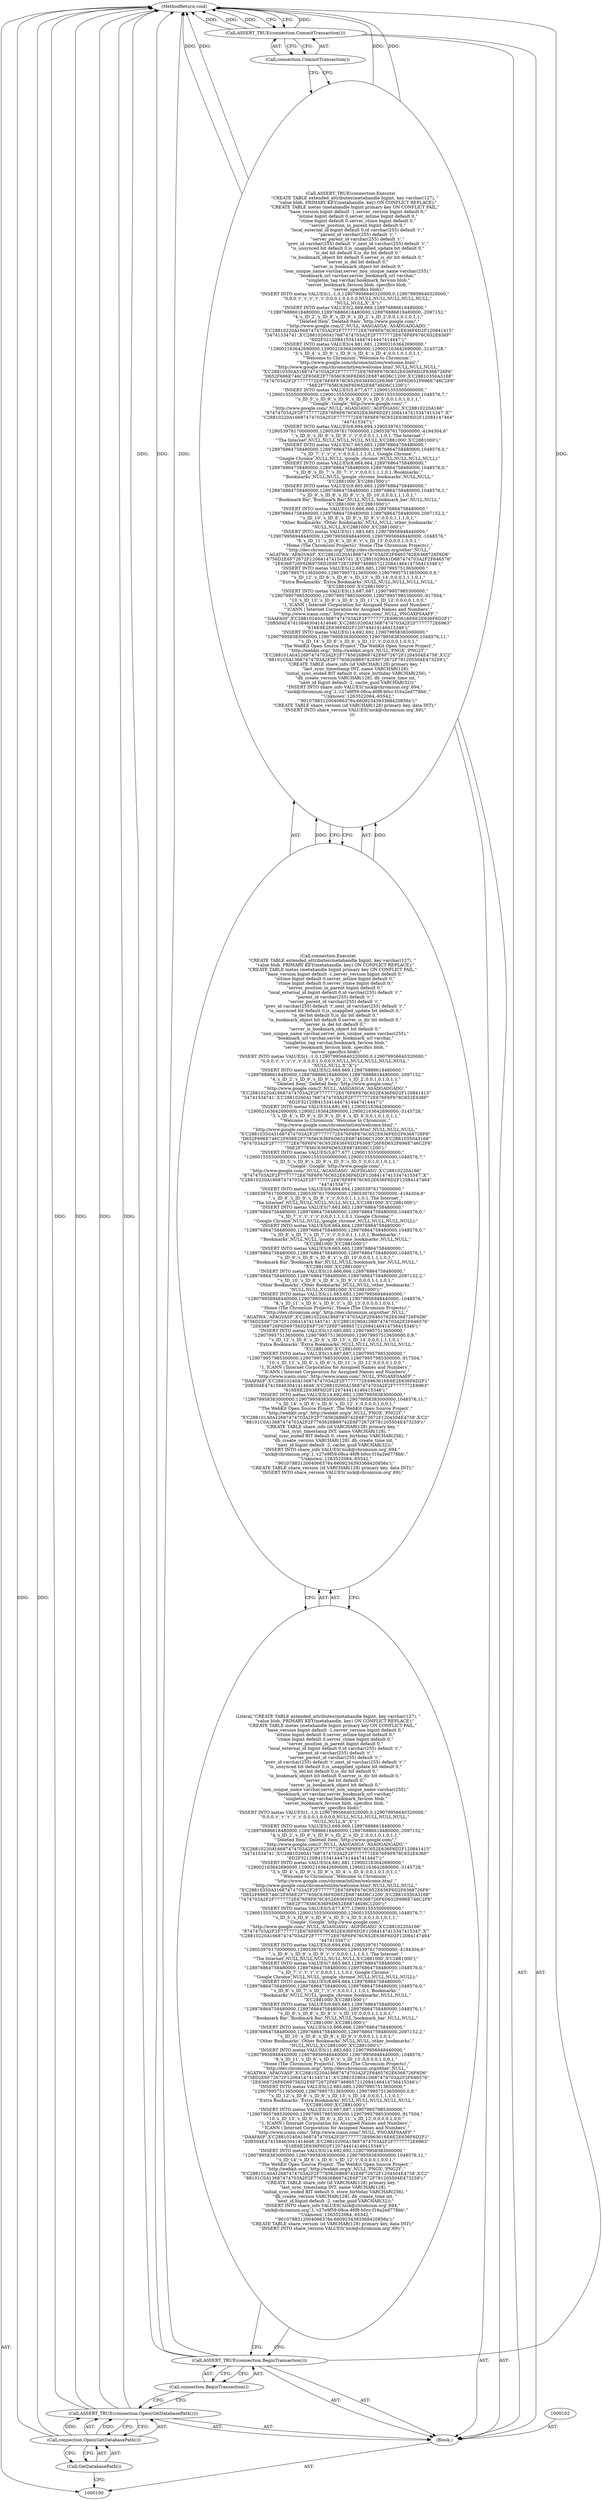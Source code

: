 digraph "0_Chrome_19190765882e272a6a2162c89acdb29110f7e3cf_32" {
"1000113" [label="(MethodReturn,void)"];
"1000101" [label="(Block,)"];
"1000112" [label="(Call,connection.CommitTransaction())"];
"1000111" [label="(Call,ASSERT_TRUE(connection.CommitTransaction()))"];
"1000104" [label="(Call,connection.Open(GetDatabasePath()))"];
"1000103" [label="(Call,ASSERT_TRUE(connection.Open(GetDatabasePath())))"];
"1000105" [label="(Call,GetDatabasePath())"];
"1000107" [label="(Call,connection.BeginTransaction())"];
"1000106" [label="(Call,ASSERT_TRUE(connection.BeginTransaction()))"];
"1000109" [label="(Call,connection.Execute(\n      \"CREATE TABLE extended_attributes(metahandle bigint, key varchar(127), \"\n          \"value blob, PRIMARY KEY(metahandle, key) ON CONFLICT REPLACE);\"\n      \"CREATE TABLE metas (metahandle bigint primary key ON CONFLICT FAIL,\"\n          \"base_version bigint default -1,server_version bigint default 0,\"\n          \"mtime bigint default 0,server_mtime bigint default 0,\"\n          \"ctime bigint default 0,server_ctime bigint default 0,\"\n          \"server_position_in_parent bigint default 0,\"\n          \"local_external_id bigint default 0,id varchar(255) default 'r',\"\n          \"parent_id varchar(255) default 'r',\"\n          \"server_parent_id varchar(255) default 'r',\"\n          \"prev_id varchar(255) default 'r',next_id varchar(255) default 'r',\"\n          \"is_unsynced bit default 0,is_unapplied_update bit default 0,\"\n          \"is_del bit default 0,is_dir bit default 0,\"\n          \"is_bookmark_object bit default 0,server_is_dir bit default 0,\"\n          \"server_is_del bit default 0,\"\n          \"server_is_bookmark_object bit default 0,\"\n          \"non_unique_name varchar,server_non_unique_name varchar(255),\"\n          \"bookmark_url varchar,server_bookmark_url varchar,\"\n           \"singleton_tag varchar,bookmark_favicon blob,\"\n           \"server_bookmark_favicon blob, specifics blob, \"\n           \"server_specifics blob);\"\n      \"INSERT INTO metas VALUES(1,-1,0,129079956640320000,0,129079956640320000,\"\n          \"0,0,0,'r','r','r','r','r',0,0,0,1,0,0,0,0,NULL,NULL,NULL,NULL,NULL,\"\n           \"NULL,NULL,X'',X'');\"\n      \"INSERT INTO metas VALUES(2,669,669,128976886618480000,\"\n          \"128976886618480000,128976886618480000,128976886618480000,-2097152,\"\n           \"4,'s_ID_2','s_ID_9','s_ID_9','s_ID_2','s_ID_2',0,0,1,0,1,0,1,1,\"\n           \"'Deleted Item','Deleted Item','http://www.google.com/',\"\n           \"'http://www.google.com/2',NULL,'AASGASGA','ASADGADGADG',\"\n           \"X'C28810220A16687474703A2F2F7777772E676F6F676C652E636F6D2F120841415\"\n           \"34741534741',X'C28810260A17687474703A2F2F7777772E676F6F676C652E636F\"\n           \"6D2F32120B4153414447414447414447');\"\n      \"INSERT INTO metas VALUES(4,681,681,129002163642690000,\"\n          \"129002163642690000,129002163642690000,129002163642690000,-3145728,\"\n           \"3,'s_ID_4','s_ID_9','s_ID_9','s_ID_4','s_ID_4',0,0,1,0,1,0,1,1,\"\n           \"'Welcome to Chromium','Welcome to Chromium',\"\n           \"'http://www.google.com/chrome/intl/en/welcome.html',\"\n          \"'http://www.google.com/chrome/intl/en/welcome.html',NULL,NULL,NULL,\"\n          \"X'C28810350A31687474703A2F2F7777772E676F6F676C652E636F6D2F6368726F6\"\n           \"D652F696E746C2F656E2F77656C636F6D652E68746D6C1200',X'C28810350A3168\"\n           \"7474703A2F2F7777772E676F6F676C652E636F6D2F6368726F6D652F696E746C2F6\"\n           \"56E2F77656C636F6D652E68746D6C1200');\"\n      \"INSERT INTO metas VALUES(5,677,677,129001555500000000,\"\n          \"129001555500000000,129001555500000000,129001555500000000,1048576,7,\"\n           \"'s_ID_5','s_ID_9','s_ID_9','s_ID_5','s_ID_5',0,0,1,0,1,0,1,1,\"\n           \"'Google','Google','http://www.google.com/',\"\n           \"'http://www.google.com/',NULL,'AGASGASG','AGFDGASG',X'C28810220A166\"\n           \"87474703A2F2F7777772E676F6F676C652E636F6D2F12084147415347415347',X'\"\n           \"C28810220A16687474703A2F2F7777772E676F6F676C652E636F6D2F12084147464\"\n           \"447415347');\"\n      \"INSERT INTO metas VALUES(6,694,694,129053976170000000,\"\n          \"129053976170000000,129053976170000000,129053976170000000,-4194304,6\"\n           \",'s_ID_6','s_ID_9','s_ID_9','r','r',0,0,0,1,1,1,0,1,'The Internet',\"\n           \"'The Internet',NULL,NULL,NULL,NULL,NULL,X'C2881000',X'C2881000');\"\n      \"INSERT INTO metas VALUES(7,663,663,128976864758480000,\"\n          \"128976864758480000,128976864758480000,128976864758480000,1048576,0,\"\n           \"'s_ID_7','r','r','r','r',0,0,0,1,1,1,0,1,'Google Chrome',\"\n           \"'Google Chrome',NULL,NULL,'google_chrome',NULL,NULL,NULL,NULL);\"\n      \"INSERT INTO metas VALUES(8,664,664,128976864758480000,\"\n          \"128976864758480000,128976864758480000,128976864758480000,1048576,0,\"\n           \"'s_ID_8','s_ID_7','s_ID_7','r','r',0,0,0,1,1,1,0,1,'Bookmarks',\"\n           \"'Bookmarks',NULL,NULL,'google_chrome_bookmarks',NULL,NULL,\"\n           \"X'C2881000',X'C2881000');\"\n      \"INSERT INTO metas VALUES(9,665,665,128976864758480000,\"\n          \"128976864758480000,128976864758480000,128976864758480000,1048576,1,\"\n           \"'s_ID_9','s_ID_8','s_ID_8','r','s_ID_10',0,0,0,1,1,1,0,1,\"\n           \"'Bookmark Bar','Bookmark Bar',NULL,NULL,'bookmark_bar',NULL,NULL,\"\n           \"X'C2881000',X'C2881000');\"\n      \"INSERT INTO metas VALUES(10,666,666,128976864758480000,\"\n          \"128976864758480000,128976864758480000,128976864758480000,2097152,2,\"\n           \"'s_ID_10','s_ID_8','s_ID_8','s_ID_9','r',0,0,0,1,1,1,0,1,\"\n           \"'Other Bookmarks','Other Bookmarks',NULL,NULL,'other_bookmarks',\"\n           \"NULL,NULL,X'C2881000',X'C2881000');\"\n      \"INSERT INTO metas VALUES(11,683,683,129079956948440000,\"\n          \"129079956948440000,129079956948440000,129079956948440000,-1048576,\"\n           \"8,'s_ID_11','s_ID_6','s_ID_6','r','s_ID_13',0,0,0,0,1,0,0,1,\"\n           \"'Home (The Chromium Projects)','Home (The Chromium Projects)',\"\n           \"'http://dev.chromium.org/','http://dev.chromium.org/other',NULL,\"\n           \"'AGATWA','AFAGVASF',X'C28810220A18687474703A2F2F6465762E6368726F6D6\"\n           \"9756D2E6F72672F1206414741545741',X'C28810290A1D687474703A2F2F646576\"\n           \"2E6368726F6D69756D2E6F72672F6F7468657212084146414756415346');\"\n      \"INSERT INTO metas VALUES(12,685,685,129079957513650000,\"\n          \"129079957513650000,129079957513650000,129079957513650000,0,9,\"\n           \"'s_ID_12','s_ID_6','s_ID_6','s_ID_13','s_ID_14',0,0,0,1,1,1,0,1,\"\n           \"'Extra Bookmarks','Extra Bookmarks',NULL,NULL,NULL,NULL,NULL,\"\n           \"X'C2881000',X'C2881000');\"\n      \"INSERT INTO metas VALUES(13,687,687,129079957985300000,\"\n          \"129079957985300000,129079957985300000,129079957985300000,-917504,\"\n           \"10,'s_ID_13','s_ID_6','s_ID_6','s_ID_11','s_ID_12',0,0,0,0,1,0,0,\"\n           \"1,'ICANN | Internet Corporation for Assigned Names and Numbers',\"\n           \"'ICANN | Internet Corporation for Assigned Names and Numbers',\"\n           \"'http://www.icann.com/','http://www.icann.com/',NULL,'PNGAXF0AAFF',\"\n           \"'DAAFASF',X'C28810240A15687474703A2F2F7777772E6963616E6E2E636F6D2F1\"\n           \"20B504E474158463041414646',X'C28810200A15687474703A2F2F7777772E6963\"\n           \"616E6E2E636F6D2F120744414146415346');\"\n      \"INSERT INTO metas VALUES(14,692,692,129079958383000000,\"\n          \"129079958383000000,129079958383000000,129079958383000000,1048576,11,\"\n           \"'s_ID_14','s_ID_6','s_ID_6','s_ID_12','r',0,0,0,0,1,0,0,1,\"\n           \"'The WebKit Open Source Project','The WebKit Open Source Project',\"\n           \"'http://webkit.org/','http://webkit.org/x',NULL,'PNGX','PNG2Y',\"\n          \"X'C288101A0A12687474703A2F2F7765626B69742E6F72672F1204504E4758',X'C2\"\n          \"88101C0A13687474703A2F2F7765626B69742E6F72672F781205504E473259');\"\n      \"CREATE TABLE share_info (id VARCHAR(128) primary key, \"\n          \"last_sync_timestamp INT, name VARCHAR(128), \"\n          \"initial_sync_ended BIT default 0, store_birthday VARCHAR(256), \"\n          \"db_create_version VARCHAR(128), db_create_time int, \"\n          \"next_id bigint default -2, cache_guid VARCHAR(32));\"\n      \"INSERT INTO share_info VALUES('nick@chromium.org',694,\"\n          \"'nick@chromium.org',1,'c27e9f59-08ca-46f8-b0cc-f16a2ed778bb',\"\n          \"'Unknown',1263522064,-65542,\"\n          \"'9010788312004066376x-6609234393368420856x');\"\n      \"CREATE TABLE share_version (id VARCHAR(128) primary key, data INT);\"\n      \"INSERT INTO share_version VALUES('nick@chromium.org',69);\"\n  ))"];
"1000108" [label="(Call,ASSERT_TRUE(connection.Execute(\n      \"CREATE TABLE extended_attributes(metahandle bigint, key varchar(127), \"\n          \"value blob, PRIMARY KEY(metahandle, key) ON CONFLICT REPLACE);\"\n      \"CREATE TABLE metas (metahandle bigint primary key ON CONFLICT FAIL,\"\n          \"base_version bigint default -1,server_version bigint default 0,\"\n          \"mtime bigint default 0,server_mtime bigint default 0,\"\n          \"ctime bigint default 0,server_ctime bigint default 0,\"\n          \"server_position_in_parent bigint default 0,\"\n          \"local_external_id bigint default 0,id varchar(255) default 'r',\"\n          \"parent_id varchar(255) default 'r',\"\n          \"server_parent_id varchar(255) default 'r',\"\n          \"prev_id varchar(255) default 'r',next_id varchar(255) default 'r',\"\n          \"is_unsynced bit default 0,is_unapplied_update bit default 0,\"\n          \"is_del bit default 0,is_dir bit default 0,\"\n          \"is_bookmark_object bit default 0,server_is_dir bit default 0,\"\n          \"server_is_del bit default 0,\"\n          \"server_is_bookmark_object bit default 0,\"\n          \"non_unique_name varchar,server_non_unique_name varchar(255),\"\n          \"bookmark_url varchar,server_bookmark_url varchar,\"\n           \"singleton_tag varchar,bookmark_favicon blob,\"\n           \"server_bookmark_favicon blob, specifics blob, \"\n           \"server_specifics blob);\"\n      \"INSERT INTO metas VALUES(1,-1,0,129079956640320000,0,129079956640320000,\"\n          \"0,0,0,'r','r','r','r','r',0,0,0,1,0,0,0,0,NULL,NULL,NULL,NULL,NULL,\"\n           \"NULL,NULL,X'',X'');\"\n      \"INSERT INTO metas VALUES(2,669,669,128976886618480000,\"\n          \"128976886618480000,128976886618480000,128976886618480000,-2097152,\"\n           \"4,'s_ID_2','s_ID_9','s_ID_9','s_ID_2','s_ID_2',0,0,1,0,1,0,1,1,\"\n           \"'Deleted Item','Deleted Item','http://www.google.com/',\"\n           \"'http://www.google.com/2',NULL,'AASGASGA','ASADGADGADG',\"\n           \"X'C28810220A16687474703A2F2F7777772E676F6F676C652E636F6D2F120841415\"\n           \"34741534741',X'C28810260A17687474703A2F2F7777772E676F6F676C652E636F\"\n           \"6D2F32120B4153414447414447414447');\"\n      \"INSERT INTO metas VALUES(4,681,681,129002163642690000,\"\n          \"129002163642690000,129002163642690000,129002163642690000,-3145728,\"\n           \"3,'s_ID_4','s_ID_9','s_ID_9','s_ID_4','s_ID_4',0,0,1,0,1,0,1,1,\"\n           \"'Welcome to Chromium','Welcome to Chromium',\"\n           \"'http://www.google.com/chrome/intl/en/welcome.html',\"\n          \"'http://www.google.com/chrome/intl/en/welcome.html',NULL,NULL,NULL,\"\n          \"X'C28810350A31687474703A2F2F7777772E676F6F676C652E636F6D2F6368726F6\"\n           \"D652F696E746C2F656E2F77656C636F6D652E68746D6C1200',X'C28810350A3168\"\n           \"7474703A2F2F7777772E676F6F676C652E636F6D2F6368726F6D652F696E746C2F6\"\n           \"56E2F77656C636F6D652E68746D6C1200');\"\n      \"INSERT INTO metas VALUES(5,677,677,129001555500000000,\"\n          \"129001555500000000,129001555500000000,129001555500000000,1048576,7,\"\n           \"'s_ID_5','s_ID_9','s_ID_9','s_ID_5','s_ID_5',0,0,1,0,1,0,1,1,\"\n           \"'Google','Google','http://www.google.com/',\"\n           \"'http://www.google.com/',NULL,'AGASGASG','AGFDGASG',X'C28810220A166\"\n           \"87474703A2F2F7777772E676F6F676C652E636F6D2F12084147415347415347',X'\"\n           \"C28810220A16687474703A2F2F7777772E676F6F676C652E636F6D2F12084147464\"\n           \"447415347');\"\n      \"INSERT INTO metas VALUES(6,694,694,129053976170000000,\"\n          \"129053976170000000,129053976170000000,129053976170000000,-4194304,6\"\n           \",'s_ID_6','s_ID_9','s_ID_9','r','r',0,0,0,1,1,1,0,1,'The Internet',\"\n           \"'The Internet',NULL,NULL,NULL,NULL,NULL,X'C2881000',X'C2881000');\"\n      \"INSERT INTO metas VALUES(7,663,663,128976864758480000,\"\n          \"128976864758480000,128976864758480000,128976864758480000,1048576,0,\"\n           \"'s_ID_7','r','r','r','r',0,0,0,1,1,1,0,1,'Google Chrome',\"\n           \"'Google Chrome',NULL,NULL,'google_chrome',NULL,NULL,NULL,NULL);\"\n      \"INSERT INTO metas VALUES(8,664,664,128976864758480000,\"\n          \"128976864758480000,128976864758480000,128976864758480000,1048576,0,\"\n           \"'s_ID_8','s_ID_7','s_ID_7','r','r',0,0,0,1,1,1,0,1,'Bookmarks',\"\n           \"'Bookmarks',NULL,NULL,'google_chrome_bookmarks',NULL,NULL,\"\n           \"X'C2881000',X'C2881000');\"\n      \"INSERT INTO metas VALUES(9,665,665,128976864758480000,\"\n          \"128976864758480000,128976864758480000,128976864758480000,1048576,1,\"\n           \"'s_ID_9','s_ID_8','s_ID_8','r','s_ID_10',0,0,0,1,1,1,0,1,\"\n           \"'Bookmark Bar','Bookmark Bar',NULL,NULL,'bookmark_bar',NULL,NULL,\"\n           \"X'C2881000',X'C2881000');\"\n      \"INSERT INTO metas VALUES(10,666,666,128976864758480000,\"\n          \"128976864758480000,128976864758480000,128976864758480000,2097152,2,\"\n           \"'s_ID_10','s_ID_8','s_ID_8','s_ID_9','r',0,0,0,1,1,1,0,1,\"\n           \"'Other Bookmarks','Other Bookmarks',NULL,NULL,'other_bookmarks',\"\n           \"NULL,NULL,X'C2881000',X'C2881000');\"\n      \"INSERT INTO metas VALUES(11,683,683,129079956948440000,\"\n          \"129079956948440000,129079956948440000,129079956948440000,-1048576,\"\n           \"8,'s_ID_11','s_ID_6','s_ID_6','r','s_ID_13',0,0,0,0,1,0,0,1,\"\n           \"'Home (The Chromium Projects)','Home (The Chromium Projects)',\"\n           \"'http://dev.chromium.org/','http://dev.chromium.org/other',NULL,\"\n           \"'AGATWA','AFAGVASF',X'C28810220A18687474703A2F2F6465762E6368726F6D6\"\n           \"9756D2E6F72672F1206414741545741',X'C28810290A1D687474703A2F2F646576\"\n           \"2E6368726F6D69756D2E6F72672F6F7468657212084146414756415346');\"\n      \"INSERT INTO metas VALUES(12,685,685,129079957513650000,\"\n          \"129079957513650000,129079957513650000,129079957513650000,0,9,\"\n           \"'s_ID_12','s_ID_6','s_ID_6','s_ID_13','s_ID_14',0,0,0,1,1,1,0,1,\"\n           \"'Extra Bookmarks','Extra Bookmarks',NULL,NULL,NULL,NULL,NULL,\"\n           \"X'C2881000',X'C2881000');\"\n      \"INSERT INTO metas VALUES(13,687,687,129079957985300000,\"\n          \"129079957985300000,129079957985300000,129079957985300000,-917504,\"\n           \"10,'s_ID_13','s_ID_6','s_ID_6','s_ID_11','s_ID_12',0,0,0,0,1,0,0,\"\n           \"1,'ICANN | Internet Corporation for Assigned Names and Numbers',\"\n           \"'ICANN | Internet Corporation for Assigned Names and Numbers',\"\n           \"'http://www.icann.com/','http://www.icann.com/',NULL,'PNGAXF0AAFF',\"\n           \"'DAAFASF',X'C28810240A15687474703A2F2F7777772E6963616E6E2E636F6D2F1\"\n           \"20B504E474158463041414646',X'C28810200A15687474703A2F2F7777772E6963\"\n           \"616E6E2E636F6D2F120744414146415346');\"\n      \"INSERT INTO metas VALUES(14,692,692,129079958383000000,\"\n          \"129079958383000000,129079958383000000,129079958383000000,1048576,11,\"\n           \"'s_ID_14','s_ID_6','s_ID_6','s_ID_12','r',0,0,0,0,1,0,0,1,\"\n           \"'The WebKit Open Source Project','The WebKit Open Source Project',\"\n           \"'http://webkit.org/','http://webkit.org/x',NULL,'PNGX','PNG2Y',\"\n          \"X'C288101A0A12687474703A2F2F7765626B69742E6F72672F1204504E4758',X'C2\"\n          \"88101C0A13687474703A2F2F7765626B69742E6F72672F781205504E473259');\"\n      \"CREATE TABLE share_info (id VARCHAR(128) primary key, \"\n          \"last_sync_timestamp INT, name VARCHAR(128), \"\n          \"initial_sync_ended BIT default 0, store_birthday VARCHAR(256), \"\n          \"db_create_version VARCHAR(128), db_create_time int, \"\n          \"next_id bigint default -2, cache_guid VARCHAR(32));\"\n      \"INSERT INTO share_info VALUES('nick@chromium.org',694,\"\n          \"'nick@chromium.org',1,'c27e9f59-08ca-46f8-b0cc-f16a2ed778bb',\"\n          \"'Unknown',1263522064,-65542,\"\n          \"'9010788312004066376x-6609234393368420856x');\"\n      \"CREATE TABLE share_version (id VARCHAR(128) primary key, data INT);\"\n      \"INSERT INTO share_version VALUES('nick@chromium.org',69);\"\n  )))"];
"1000110" [label="(Literal,\"CREATE TABLE extended_attributes(metahandle bigint, key varchar(127), \"\n          \"value blob, PRIMARY KEY(metahandle, key) ON CONFLICT REPLACE);\"\n      \"CREATE TABLE metas (metahandle bigint primary key ON CONFLICT FAIL,\"\n          \"base_version bigint default -1,server_version bigint default 0,\"\n          \"mtime bigint default 0,server_mtime bigint default 0,\"\n          \"ctime bigint default 0,server_ctime bigint default 0,\"\n          \"server_position_in_parent bigint default 0,\"\n          \"local_external_id bigint default 0,id varchar(255) default 'r',\"\n          \"parent_id varchar(255) default 'r',\"\n          \"server_parent_id varchar(255) default 'r',\"\n          \"prev_id varchar(255) default 'r',next_id varchar(255) default 'r',\"\n          \"is_unsynced bit default 0,is_unapplied_update bit default 0,\"\n          \"is_del bit default 0,is_dir bit default 0,\"\n          \"is_bookmark_object bit default 0,server_is_dir bit default 0,\"\n          \"server_is_del bit default 0,\"\n          \"server_is_bookmark_object bit default 0,\"\n          \"non_unique_name varchar,server_non_unique_name varchar(255),\"\n          \"bookmark_url varchar,server_bookmark_url varchar,\"\n           \"singleton_tag varchar,bookmark_favicon blob,\"\n           \"server_bookmark_favicon blob, specifics blob, \"\n           \"server_specifics blob);\"\n      \"INSERT INTO metas VALUES(1,-1,0,129079956640320000,0,129079956640320000,\"\n          \"0,0,0,'r','r','r','r','r',0,0,0,1,0,0,0,0,NULL,NULL,NULL,NULL,NULL,\"\n           \"NULL,NULL,X'',X'');\"\n      \"INSERT INTO metas VALUES(2,669,669,128976886618480000,\"\n          \"128976886618480000,128976886618480000,128976886618480000,-2097152,\"\n           \"4,'s_ID_2','s_ID_9','s_ID_9','s_ID_2','s_ID_2',0,0,1,0,1,0,1,1,\"\n           \"'Deleted Item','Deleted Item','http://www.google.com/',\"\n           \"'http://www.google.com/2',NULL,'AASGASGA','ASADGADGADG',\"\n           \"X'C28810220A16687474703A2F2F7777772E676F6F676C652E636F6D2F120841415\"\n           \"34741534741',X'C28810260A17687474703A2F2F7777772E676F6F676C652E636F\"\n           \"6D2F32120B4153414447414447414447');\"\n      \"INSERT INTO metas VALUES(4,681,681,129002163642690000,\"\n          \"129002163642690000,129002163642690000,129002163642690000,-3145728,\"\n           \"3,'s_ID_4','s_ID_9','s_ID_9','s_ID_4','s_ID_4',0,0,1,0,1,0,1,1,\"\n           \"'Welcome to Chromium','Welcome to Chromium',\"\n           \"'http://www.google.com/chrome/intl/en/welcome.html',\"\n          \"'http://www.google.com/chrome/intl/en/welcome.html',NULL,NULL,NULL,\"\n          \"X'C28810350A31687474703A2F2F7777772E676F6F676C652E636F6D2F6368726F6\"\n           \"D652F696E746C2F656E2F77656C636F6D652E68746D6C1200',X'C28810350A3168\"\n           \"7474703A2F2F7777772E676F6F676C652E636F6D2F6368726F6D652F696E746C2F6\"\n           \"56E2F77656C636F6D652E68746D6C1200');\"\n      \"INSERT INTO metas VALUES(5,677,677,129001555500000000,\"\n          \"129001555500000000,129001555500000000,129001555500000000,1048576,7,\"\n           \"'s_ID_5','s_ID_9','s_ID_9','s_ID_5','s_ID_5',0,0,1,0,1,0,1,1,\"\n           \"'Google','Google','http://www.google.com/',\"\n           \"'http://www.google.com/',NULL,'AGASGASG','AGFDGASG',X'C28810220A166\"\n           \"87474703A2F2F7777772E676F6F676C652E636F6D2F12084147415347415347',X'\"\n           \"C28810220A16687474703A2F2F7777772E676F6F676C652E636F6D2F12084147464\"\n           \"447415347');\"\n      \"INSERT INTO metas VALUES(6,694,694,129053976170000000,\"\n          \"129053976170000000,129053976170000000,129053976170000000,-4194304,6\"\n           \",'s_ID_6','s_ID_9','s_ID_9','r','r',0,0,0,1,1,1,0,1,'The Internet',\"\n           \"'The Internet',NULL,NULL,NULL,NULL,NULL,X'C2881000',X'C2881000');\"\n      \"INSERT INTO metas VALUES(7,663,663,128976864758480000,\"\n          \"128976864758480000,128976864758480000,128976864758480000,1048576,0,\"\n           \"'s_ID_7','r','r','r','r',0,0,0,1,1,1,0,1,'Google Chrome',\"\n           \"'Google Chrome',NULL,NULL,'google_chrome',NULL,NULL,NULL,NULL);\"\n      \"INSERT INTO metas VALUES(8,664,664,128976864758480000,\"\n          \"128976864758480000,128976864758480000,128976864758480000,1048576,0,\"\n           \"'s_ID_8','s_ID_7','s_ID_7','r','r',0,0,0,1,1,1,0,1,'Bookmarks',\"\n           \"'Bookmarks',NULL,NULL,'google_chrome_bookmarks',NULL,NULL,\"\n           \"X'C2881000',X'C2881000');\"\n      \"INSERT INTO metas VALUES(9,665,665,128976864758480000,\"\n          \"128976864758480000,128976864758480000,128976864758480000,1048576,1,\"\n           \"'s_ID_9','s_ID_8','s_ID_8','r','s_ID_10',0,0,0,1,1,1,0,1,\"\n           \"'Bookmark Bar','Bookmark Bar',NULL,NULL,'bookmark_bar',NULL,NULL,\"\n           \"X'C2881000',X'C2881000');\"\n      \"INSERT INTO metas VALUES(10,666,666,128976864758480000,\"\n          \"128976864758480000,128976864758480000,128976864758480000,2097152,2,\"\n           \"'s_ID_10','s_ID_8','s_ID_8','s_ID_9','r',0,0,0,1,1,1,0,1,\"\n           \"'Other Bookmarks','Other Bookmarks',NULL,NULL,'other_bookmarks',\"\n           \"NULL,NULL,X'C2881000',X'C2881000');\"\n      \"INSERT INTO metas VALUES(11,683,683,129079956948440000,\"\n          \"129079956948440000,129079956948440000,129079956948440000,-1048576,\"\n           \"8,'s_ID_11','s_ID_6','s_ID_6','r','s_ID_13',0,0,0,0,1,0,0,1,\"\n           \"'Home (The Chromium Projects)','Home (The Chromium Projects)',\"\n           \"'http://dev.chromium.org/','http://dev.chromium.org/other',NULL,\"\n           \"'AGATWA','AFAGVASF',X'C28810220A18687474703A2F2F6465762E6368726F6D6\"\n           \"9756D2E6F72672F1206414741545741',X'C28810290A1D687474703A2F2F646576\"\n           \"2E6368726F6D69756D2E6F72672F6F7468657212084146414756415346');\"\n      \"INSERT INTO metas VALUES(12,685,685,129079957513650000,\"\n          \"129079957513650000,129079957513650000,129079957513650000,0,9,\"\n           \"'s_ID_12','s_ID_6','s_ID_6','s_ID_13','s_ID_14',0,0,0,1,1,1,0,1,\"\n           \"'Extra Bookmarks','Extra Bookmarks',NULL,NULL,NULL,NULL,NULL,\"\n           \"X'C2881000',X'C2881000');\"\n      \"INSERT INTO metas VALUES(13,687,687,129079957985300000,\"\n          \"129079957985300000,129079957985300000,129079957985300000,-917504,\"\n           \"10,'s_ID_13','s_ID_6','s_ID_6','s_ID_11','s_ID_12',0,0,0,0,1,0,0,\"\n           \"1,'ICANN | Internet Corporation for Assigned Names and Numbers',\"\n           \"'ICANN | Internet Corporation for Assigned Names and Numbers',\"\n           \"'http://www.icann.com/','http://www.icann.com/',NULL,'PNGAXF0AAFF',\"\n           \"'DAAFASF',X'C28810240A15687474703A2F2F7777772E6963616E6E2E636F6D2F1\"\n           \"20B504E474158463041414646',X'C28810200A15687474703A2F2F7777772E6963\"\n           \"616E6E2E636F6D2F120744414146415346');\"\n      \"INSERT INTO metas VALUES(14,692,692,129079958383000000,\"\n          \"129079958383000000,129079958383000000,129079958383000000,1048576,11,\"\n           \"'s_ID_14','s_ID_6','s_ID_6','s_ID_12','r',0,0,0,0,1,0,0,1,\"\n           \"'The WebKit Open Source Project','The WebKit Open Source Project',\"\n           \"'http://webkit.org/','http://webkit.org/x',NULL,'PNGX','PNG2Y',\"\n          \"X'C288101A0A12687474703A2F2F7765626B69742E6F72672F1204504E4758',X'C2\"\n          \"88101C0A13687474703A2F2F7765626B69742E6F72672F781205504E473259');\"\n      \"CREATE TABLE share_info (id VARCHAR(128) primary key, \"\n          \"last_sync_timestamp INT, name VARCHAR(128), \"\n          \"initial_sync_ended BIT default 0, store_birthday VARCHAR(256), \"\n          \"db_create_version VARCHAR(128), db_create_time int, \"\n          \"next_id bigint default -2, cache_guid VARCHAR(32));\"\n      \"INSERT INTO share_info VALUES('nick@chromium.org',694,\"\n          \"'nick@chromium.org',1,'c27e9f59-08ca-46f8-b0cc-f16a2ed778bb',\"\n          \"'Unknown',1263522064,-65542,\"\n          \"'9010788312004066376x-6609234393368420856x');\"\n      \"CREATE TABLE share_version (id VARCHAR(128) primary key, data INT);\"\n      \"INSERT INTO share_version VALUES('nick@chromium.org',69);\")"];
"1000113" -> "1000100"  [label="AST: "];
"1000113" -> "1000111"  [label="CFG: "];
"1000108" -> "1000113"  [label="DDG: "];
"1000108" -> "1000113"  [label="DDG: "];
"1000106" -> "1000113"  [label="DDG: "];
"1000106" -> "1000113"  [label="DDG: "];
"1000103" -> "1000113"  [label="DDG: "];
"1000103" -> "1000113"  [label="DDG: "];
"1000104" -> "1000113"  [label="DDG: "];
"1000111" -> "1000113"  [label="DDG: "];
"1000111" -> "1000113"  [label="DDG: "];
"1000101" -> "1000100"  [label="AST: "];
"1000102" -> "1000101"  [label="AST: "];
"1000103" -> "1000101"  [label="AST: "];
"1000106" -> "1000101"  [label="AST: "];
"1000108" -> "1000101"  [label="AST: "];
"1000111" -> "1000101"  [label="AST: "];
"1000112" -> "1000111"  [label="AST: "];
"1000112" -> "1000108"  [label="CFG: "];
"1000111" -> "1000112"  [label="CFG: "];
"1000111" -> "1000101"  [label="AST: "];
"1000111" -> "1000112"  [label="CFG: "];
"1000112" -> "1000111"  [label="AST: "];
"1000113" -> "1000111"  [label="CFG: "];
"1000111" -> "1000113"  [label="DDG: "];
"1000111" -> "1000113"  [label="DDG: "];
"1000104" -> "1000103"  [label="AST: "];
"1000104" -> "1000105"  [label="CFG: "];
"1000105" -> "1000104"  [label="AST: "];
"1000103" -> "1000104"  [label="CFG: "];
"1000104" -> "1000113"  [label="DDG: "];
"1000104" -> "1000103"  [label="DDG: "];
"1000103" -> "1000101"  [label="AST: "];
"1000103" -> "1000104"  [label="CFG: "];
"1000104" -> "1000103"  [label="AST: "];
"1000107" -> "1000103"  [label="CFG: "];
"1000103" -> "1000113"  [label="DDG: "];
"1000103" -> "1000113"  [label="DDG: "];
"1000104" -> "1000103"  [label="DDG: "];
"1000105" -> "1000104"  [label="AST: "];
"1000105" -> "1000100"  [label="CFG: "];
"1000104" -> "1000105"  [label="CFG: "];
"1000107" -> "1000106"  [label="AST: "];
"1000107" -> "1000103"  [label="CFG: "];
"1000106" -> "1000107"  [label="CFG: "];
"1000106" -> "1000101"  [label="AST: "];
"1000106" -> "1000107"  [label="CFG: "];
"1000107" -> "1000106"  [label="AST: "];
"1000110" -> "1000106"  [label="CFG: "];
"1000106" -> "1000113"  [label="DDG: "];
"1000106" -> "1000113"  [label="DDG: "];
"1000109" -> "1000108"  [label="AST: "];
"1000109" -> "1000110"  [label="CFG: "];
"1000110" -> "1000109"  [label="AST: "];
"1000108" -> "1000109"  [label="CFG: "];
"1000109" -> "1000108"  [label="DDG: "];
"1000108" -> "1000101"  [label="AST: "];
"1000108" -> "1000109"  [label="CFG: "];
"1000109" -> "1000108"  [label="AST: "];
"1000112" -> "1000108"  [label="CFG: "];
"1000108" -> "1000113"  [label="DDG: "];
"1000108" -> "1000113"  [label="DDG: "];
"1000109" -> "1000108"  [label="DDG: "];
"1000110" -> "1000109"  [label="AST: "];
"1000110" -> "1000106"  [label="CFG: "];
"1000109" -> "1000110"  [label="CFG: "];
}
